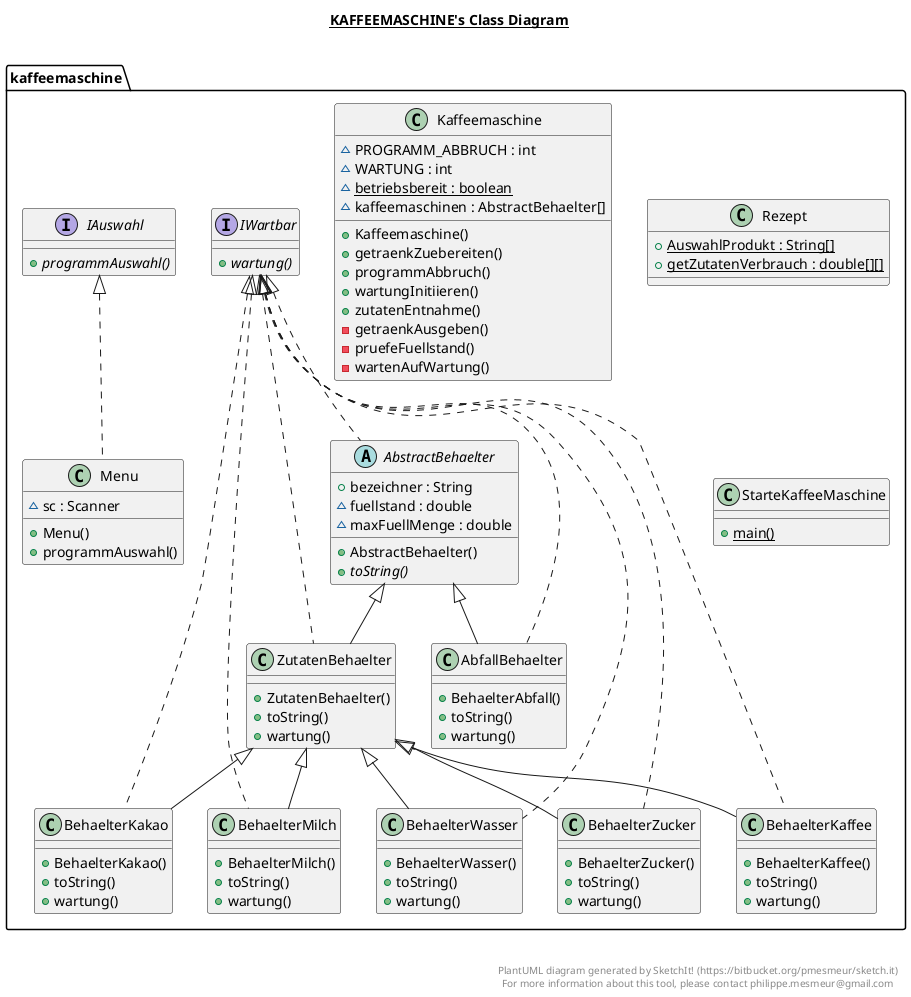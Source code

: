 @startuml

title __KAFFEEMASCHINE's Class Diagram__\n

  namespace kaffeemaschine {
    abstract class kaffeemaschine.AbstractBehaelter {
        + bezeichner : String
        ~ fuellstand : double
        ~ maxFuellMenge : double
        + AbstractBehaelter()
        {abstract} + toString()
    }
  }
  

  namespace kaffeemaschine {
    class kaffeemaschine.AbfallBehaelter {
        + BehaelterAbfall()
        + toString()
        + wartung()
    }
  }
  

  namespace kaffeemaschine {
    class kaffeemaschine.BehaelterKaffee {
        + BehaelterKaffee()
        + toString()
        + wartung()
    }
  }
  

  namespace kaffeemaschine {
    class kaffeemaschine.BehaelterKakao {
        + BehaelterKakao()
        + toString()
        + wartung()
    }
  }
  

  namespace kaffeemaschine {
    class kaffeemaschine.BehaelterMilch {
        + BehaelterMilch()
        + toString()
        + wartung()
    }
  }
  

  namespace kaffeemaschine {
    class kaffeemaschine.BehaelterWasser {
        + BehaelterWasser()
        + toString()
        + wartung()
    }
  }
  

  namespace kaffeemaschine {
    class kaffeemaschine.BehaelterZucker {
        + BehaelterZucker()
        + toString()
        + wartung()
    }
  }
  

  namespace kaffeemaschine {
    interface kaffeemaschine.IAuswahl {
        {abstract} + programmAuswahl()
    }
  }
  

  namespace kaffeemaschine {
    interface kaffeemaschine.IWartbar {
        {abstract} + wartung()
    }
  }
  

  namespace kaffeemaschine {
    class kaffeemaschine.Kaffeemaschine {
        ~ PROGRAMM_ABBRUCH : int
        ~ WARTUNG : int
        {static} ~ betriebsbereit : boolean
        ~ kaffeemaschinen : AbstractBehaelter[]
        + Kaffeemaschine()
        + getraenkZuebereiten()
        + programmAbbruch()
        + wartungInitiieren()
        + zutatenEntnahme()
        - getraenkAusgeben()
        - pruefeFuellstand()
        - wartenAufWartung()
    }
  }
  

  namespace kaffeemaschine {
    class kaffeemaschine.Menu {
        ~ sc : Scanner
        + Menu()
        + programmAuswahl()
    }
  }
  

  namespace kaffeemaschine {
    class kaffeemaschine.Rezept {
        {static} + AuswahlProdukt : String[]
        {static} + getZutatenVerbrauch : double[][]
    }
  }
  

  namespace kaffeemaschine {
    class kaffeemaschine.StarteKaffeeMaschine {
        {static} + main()
    }
  }
  

  namespace kaffeemaschine {
    class kaffeemaschine.ZutatenBehaelter {
        + ZutatenBehaelter()
        + toString()
        + wartung()
    }
  }
  

  kaffeemaschine.AbstractBehaelter .up.|> kaffeemaschine.IWartbar
  kaffeemaschine.AbfallBehaelter .up.|> kaffeemaschine.IWartbar
  kaffeemaschine.AbfallBehaelter -up-|> kaffeemaschine.AbstractBehaelter
  kaffeemaschine.BehaelterKaffee .up.|> kaffeemaschine.IWartbar
  kaffeemaschine.BehaelterKaffee -up-|> kaffeemaschine.ZutatenBehaelter
  kaffeemaschine.BehaelterKakao .up.|> kaffeemaschine.IWartbar
  kaffeemaschine.BehaelterKakao -up-|> kaffeemaschine.ZutatenBehaelter
  kaffeemaschine.BehaelterMilch .up.|> kaffeemaschine.IWartbar
  kaffeemaschine.BehaelterMilch -up-|> kaffeemaschine.ZutatenBehaelter
  kaffeemaschine.BehaelterWasser .up.|> kaffeemaschine.IWartbar
  kaffeemaschine.BehaelterWasser -up-|> kaffeemaschine.ZutatenBehaelter
  kaffeemaschine.BehaelterZucker .up.|> kaffeemaschine.IWartbar
  kaffeemaschine.BehaelterZucker -up-|> kaffeemaschine.ZutatenBehaelter
  kaffeemaschine.Menu .up.|> kaffeemaschine.IAuswahl
  kaffeemaschine.ZutatenBehaelter .up.|> kaffeemaschine.IWartbar
  kaffeemaschine.ZutatenBehaelter -up-|> kaffeemaschine.AbstractBehaelter


right footer


PlantUML diagram generated by SketchIt! (https://bitbucket.org/pmesmeur/sketch.it)
For more information about this tool, please contact philippe.mesmeur@gmail.com
endfooter

@enduml

